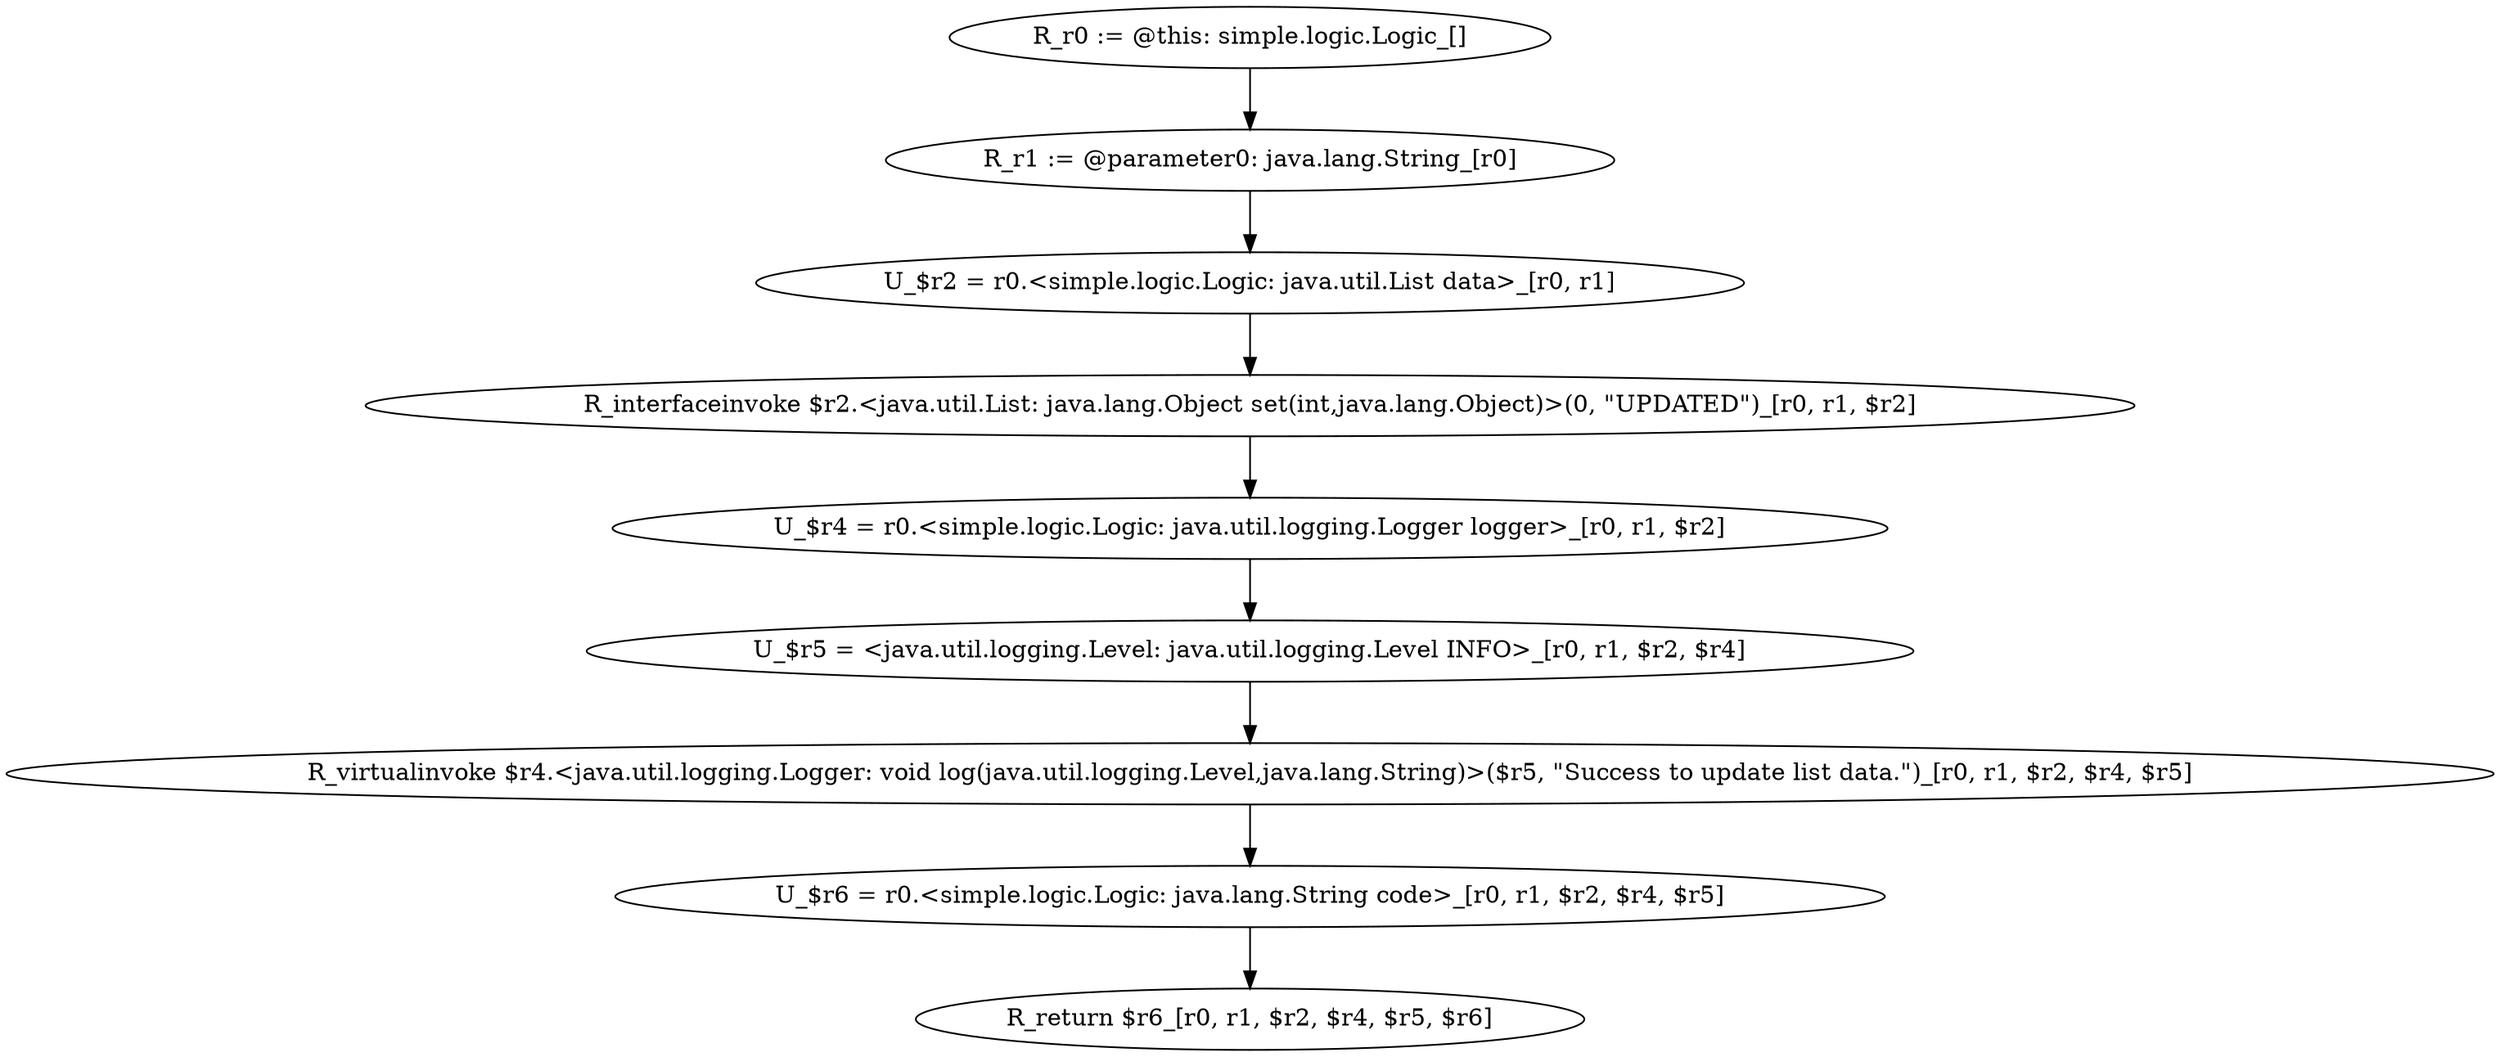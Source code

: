 digraph "Control_Flow_Graph" {
    "R_r0 := @this: simple.logic.Logic_[]"
    "R_r1 := @parameter0: java.lang.String_[r0]"
    "R_r0 := @this: simple.logic.Logic_[]"->"R_r1 := @parameter0: java.lang.String_[r0]";
    "U_$r2 = r0.<simple.logic.Logic: java.util.List data>_[r0, r1]"
    "R_r1 := @parameter0: java.lang.String_[r0]"->"U_$r2 = r0.<simple.logic.Logic: java.util.List data>_[r0, r1]";
    "R_interfaceinvoke $r2.<java.util.List: java.lang.Object set(int,java.lang.Object)>(0, \"UPDATED\")_[r0, r1, $r2]"
    "U_$r2 = r0.<simple.logic.Logic: java.util.List data>_[r0, r1]"->"R_interfaceinvoke $r2.<java.util.List: java.lang.Object set(int,java.lang.Object)>(0, \"UPDATED\")_[r0, r1, $r2]";
    "U_$r4 = r0.<simple.logic.Logic: java.util.logging.Logger logger>_[r0, r1, $r2]"
    "R_interfaceinvoke $r2.<java.util.List: java.lang.Object set(int,java.lang.Object)>(0, \"UPDATED\")_[r0, r1, $r2]"->"U_$r4 = r0.<simple.logic.Logic: java.util.logging.Logger logger>_[r0, r1, $r2]";
    "U_$r5 = <java.util.logging.Level: java.util.logging.Level INFO>_[r0, r1, $r2, $r4]"
    "U_$r4 = r0.<simple.logic.Logic: java.util.logging.Logger logger>_[r0, r1, $r2]"->"U_$r5 = <java.util.logging.Level: java.util.logging.Level INFO>_[r0, r1, $r2, $r4]";
    "R_virtualinvoke $r4.<java.util.logging.Logger: void log(java.util.logging.Level,java.lang.String)>($r5, \"Success to update list data.\")_[r0, r1, $r2, $r4, $r5]"
    "U_$r5 = <java.util.logging.Level: java.util.logging.Level INFO>_[r0, r1, $r2, $r4]"->"R_virtualinvoke $r4.<java.util.logging.Logger: void log(java.util.logging.Level,java.lang.String)>($r5, \"Success to update list data.\")_[r0, r1, $r2, $r4, $r5]";
    "U_$r6 = r0.<simple.logic.Logic: java.lang.String code>_[r0, r1, $r2, $r4, $r5]"
    "R_virtualinvoke $r4.<java.util.logging.Logger: void log(java.util.logging.Level,java.lang.String)>($r5, \"Success to update list data.\")_[r0, r1, $r2, $r4, $r5]"->"U_$r6 = r0.<simple.logic.Logic: java.lang.String code>_[r0, r1, $r2, $r4, $r5]";
    "R_return $r6_[r0, r1, $r2, $r4, $r5, $r6]"
    "U_$r6 = r0.<simple.logic.Logic: java.lang.String code>_[r0, r1, $r2, $r4, $r5]"->"R_return $r6_[r0, r1, $r2, $r4, $r5, $r6]";
}
